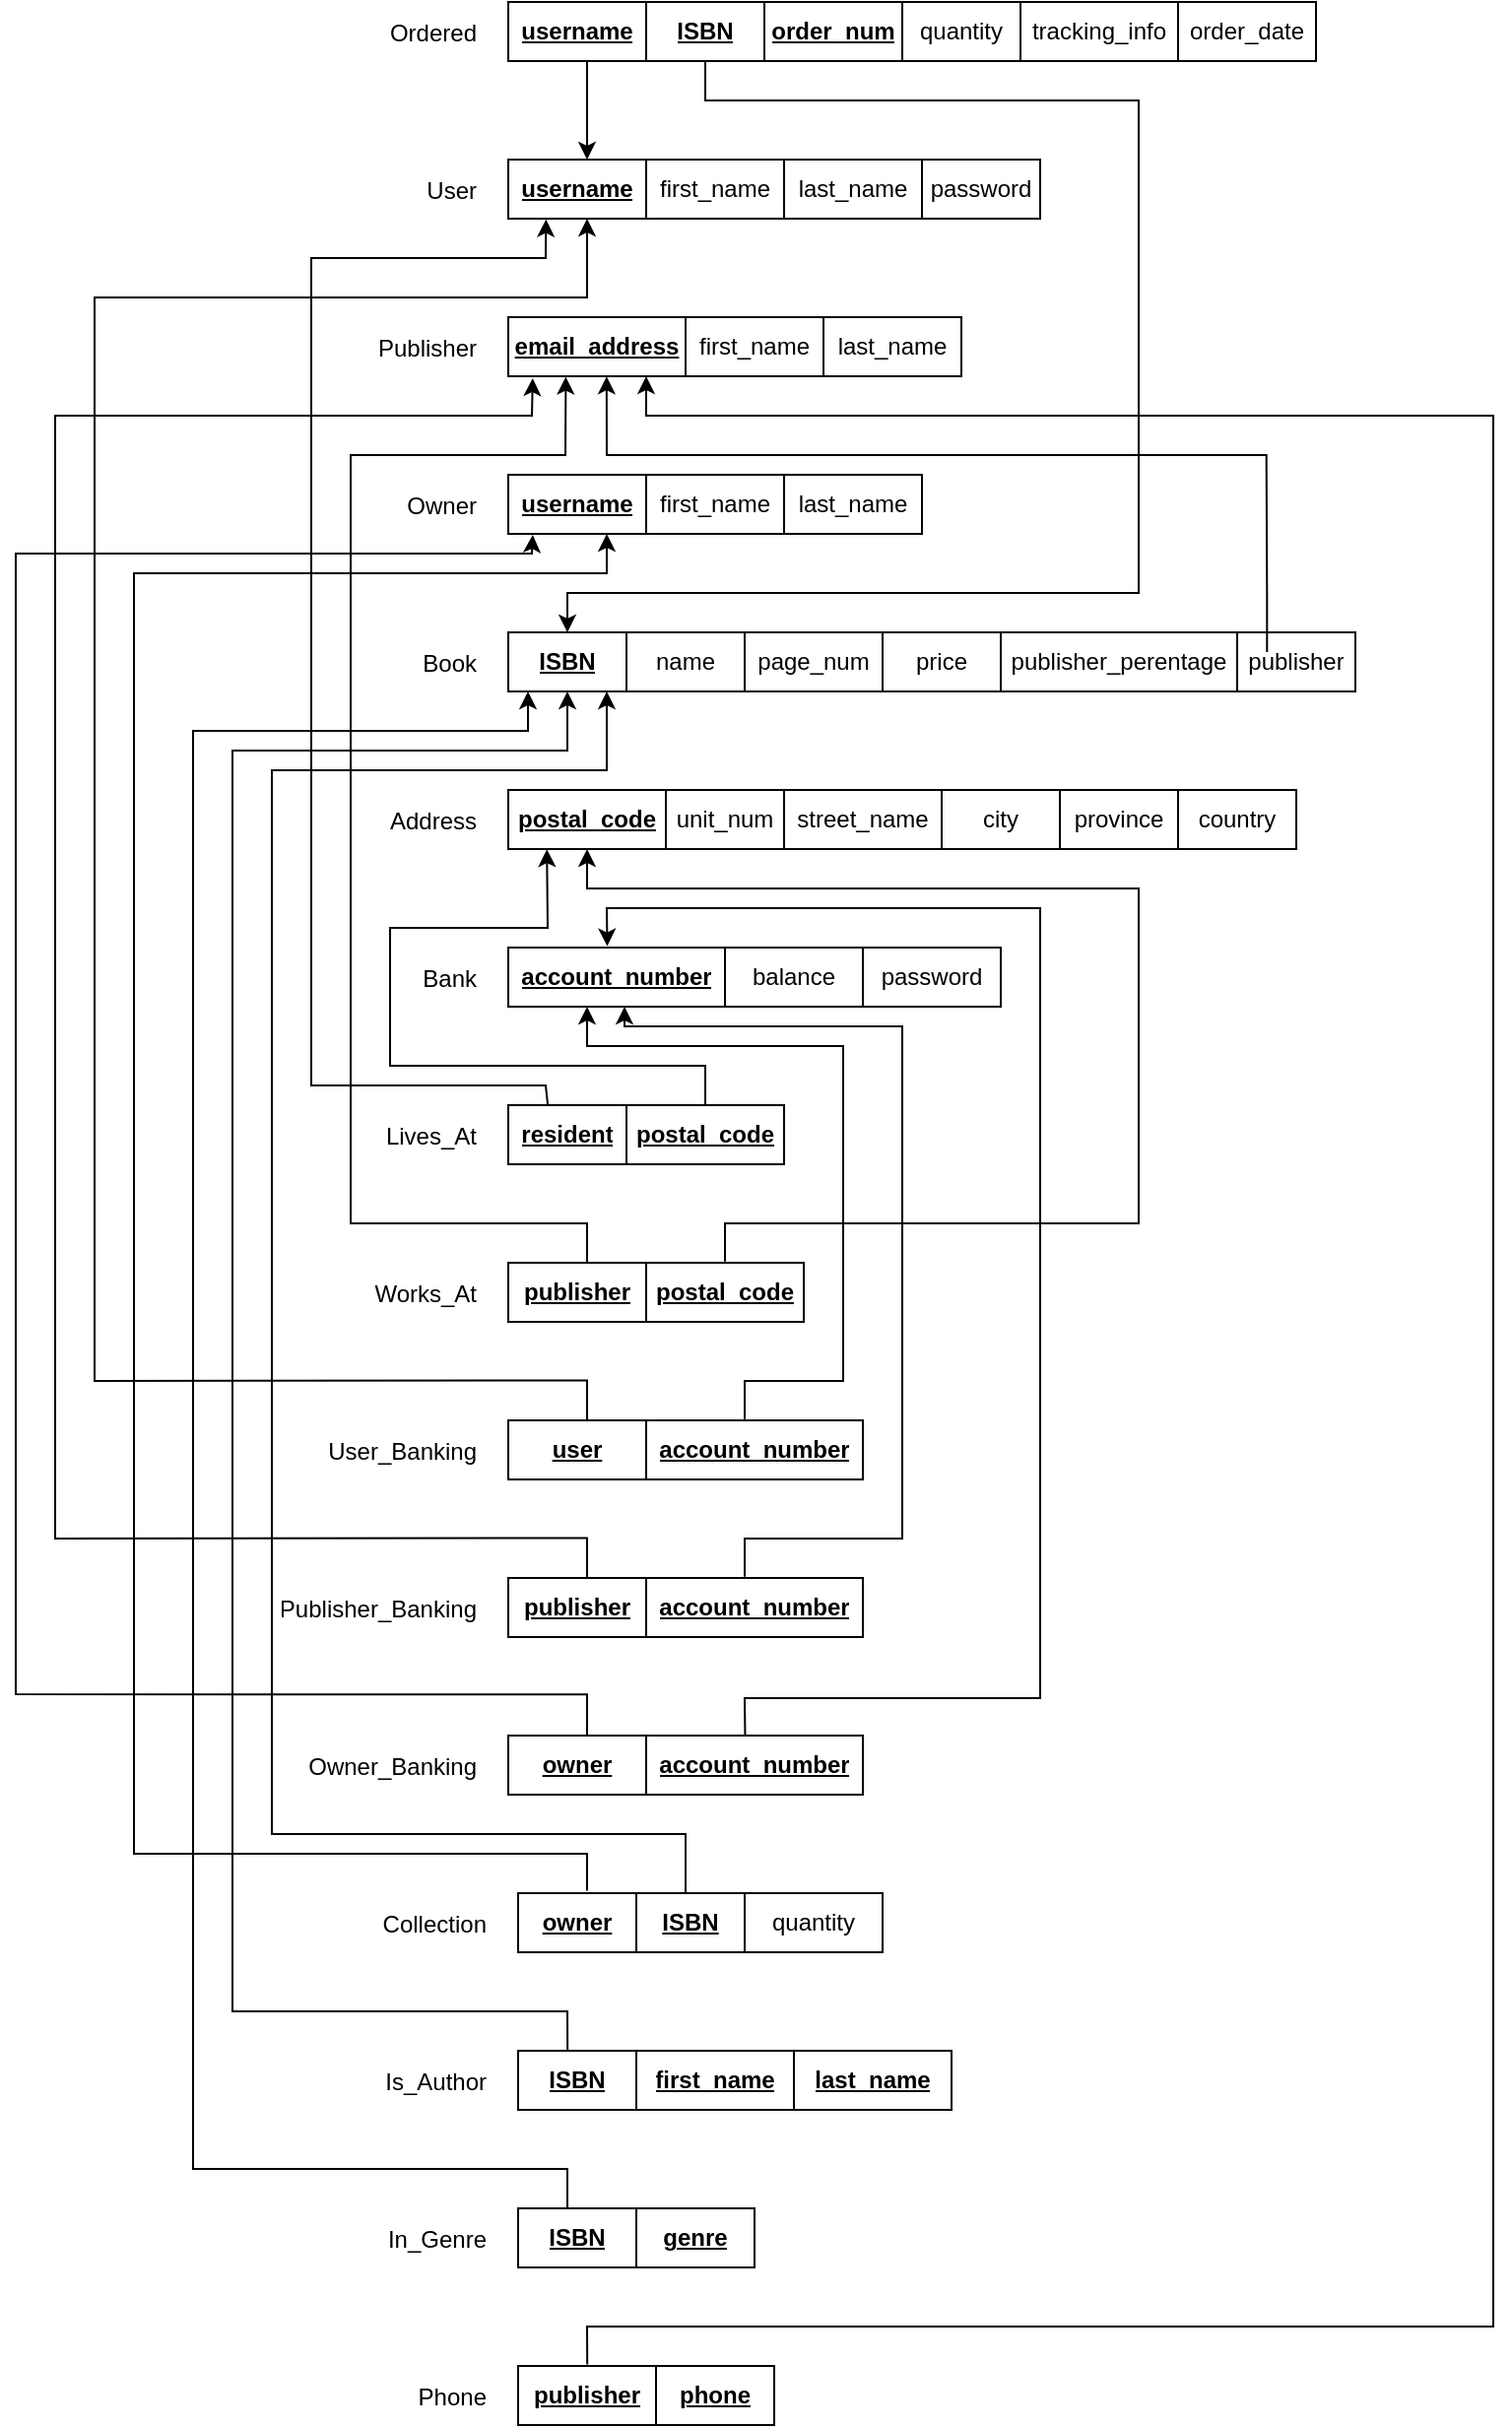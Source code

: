 <mxfile>
    <diagram id="jiKTqEj73TqJAjSK4cSG" name="Page-1">
        <mxGraphModel dx="2016" dy="899" grid="1" gridSize="10" guides="1" tooltips="1" connect="1" arrows="1" fold="1" page="1" pageScale="1" pageWidth="850" pageHeight="1100" math="0" shadow="0">
            <root>
                <mxCell id="0"/>
                <mxCell id="1" parent="0"/>
                <mxCell id="2" value="" style="shape=table;html=1;whiteSpace=wrap;startSize=0;container=1;collapsible=0;childLayout=tableLayout;" parent="1" vertex="1">
                    <mxGeometry x="200" y="130" width="270" height="30" as="geometry"/>
                </mxCell>
                <mxCell id="3" value="" style="shape=partialRectangle;html=1;whiteSpace=wrap;collapsible=0;dropTarget=0;pointerEvents=0;fillColor=none;top=0;left=0;bottom=0;right=0;points=[[0,0.5],[1,0.5]];portConstraint=eastwest;" parent="2" vertex="1">
                    <mxGeometry width="270" height="30" as="geometry"/>
                </mxCell>
                <mxCell id="4" value="&lt;b&gt;username&lt;/b&gt;" style="shape=partialRectangle;html=1;whiteSpace=wrap;connectable=0;fillColor=none;top=0;left=0;bottom=0;right=0;overflow=hidden;pointerEvents=1;fontStyle=4" parent="3" vertex="1">
                    <mxGeometry width="70" height="30" as="geometry">
                        <mxRectangle width="70" height="30" as="alternateBounds"/>
                    </mxGeometry>
                </mxCell>
                <mxCell id="19" value="first_name" style="shape=partialRectangle;html=1;whiteSpace=wrap;connectable=0;fillColor=none;top=0;left=0;bottom=0;right=0;overflow=hidden;pointerEvents=1;" parent="3" vertex="1">
                    <mxGeometry x="70" width="70" height="30" as="geometry">
                        <mxRectangle width="70" height="30" as="alternateBounds"/>
                    </mxGeometry>
                </mxCell>
                <mxCell id="5" value="last_name" style="shape=partialRectangle;html=1;whiteSpace=wrap;connectable=0;fillColor=none;top=0;left=0;bottom=0;right=0;overflow=hidden;pointerEvents=1;" parent="3" vertex="1">
                    <mxGeometry x="140" width="70" height="30" as="geometry">
                        <mxRectangle width="70" height="30" as="alternateBounds"/>
                    </mxGeometry>
                </mxCell>
                <mxCell id="6" value="password" style="shape=partialRectangle;html=1;whiteSpace=wrap;connectable=0;fillColor=none;top=0;left=0;bottom=0;right=0;overflow=hidden;pointerEvents=1;" parent="3" vertex="1">
                    <mxGeometry x="210" width="60" height="30" as="geometry">
                        <mxRectangle width="60" height="30" as="alternateBounds"/>
                    </mxGeometry>
                </mxCell>
                <mxCell id="25" value="User" style="text;strokeColor=none;fillColor=none;align=right;verticalAlign=middle;spacingLeft=4;spacingRight=4;overflow=hidden;points=[[0,0.5],[1,0.5]];portConstraint=eastwest;rotatable=0;" parent="1" vertex="1">
                    <mxGeometry x="110" y="130" width="80" height="30" as="geometry"/>
                </mxCell>
                <mxCell id="26" value="" style="shape=table;html=1;whiteSpace=wrap;startSize=0;container=1;collapsible=0;childLayout=tableLayout;" parent="1" vertex="1">
                    <mxGeometry x="200" y="210" width="230" height="30" as="geometry"/>
                </mxCell>
                <mxCell id="27" value="" style="shape=partialRectangle;html=1;whiteSpace=wrap;collapsible=0;dropTarget=0;pointerEvents=0;fillColor=none;top=0;left=0;bottom=0;right=0;points=[[0,0.5],[1,0.5]];portConstraint=eastwest;" parent="26" vertex="1">
                    <mxGeometry width="230" height="30" as="geometry"/>
                </mxCell>
                <mxCell id="28" value="&lt;b&gt;email_address&lt;/b&gt;" style="shape=partialRectangle;html=1;whiteSpace=wrap;connectable=0;fillColor=none;top=0;left=0;bottom=0;right=0;overflow=hidden;pointerEvents=1;fontStyle=4" parent="27" vertex="1">
                    <mxGeometry width="90" height="30" as="geometry">
                        <mxRectangle width="90" height="30" as="alternateBounds"/>
                    </mxGeometry>
                </mxCell>
                <mxCell id="29" value="first_name" style="shape=partialRectangle;html=1;whiteSpace=wrap;connectable=0;fillColor=none;top=0;left=0;bottom=0;right=0;overflow=hidden;pointerEvents=1;" parent="27" vertex="1">
                    <mxGeometry x="90" width="70" height="30" as="geometry">
                        <mxRectangle width="70" height="30" as="alternateBounds"/>
                    </mxGeometry>
                </mxCell>
                <mxCell id="30" value="last_name" style="shape=partialRectangle;html=1;whiteSpace=wrap;connectable=0;fillColor=none;top=0;left=0;bottom=0;right=0;overflow=hidden;pointerEvents=1;" parent="27" vertex="1">
                    <mxGeometry x="160" width="70" height="30" as="geometry">
                        <mxRectangle width="70" height="30" as="alternateBounds"/>
                    </mxGeometry>
                </mxCell>
                <mxCell id="32" value="Publisher" style="text;strokeColor=none;fillColor=none;align=right;verticalAlign=middle;spacingLeft=4;spacingRight=4;overflow=hidden;points=[[0,0.5],[1,0.5]];portConstraint=eastwest;rotatable=0;" parent="1" vertex="1">
                    <mxGeometry x="110" y="210" width="80" height="30" as="geometry"/>
                </mxCell>
                <mxCell id="33" value="" style="shape=table;html=1;whiteSpace=wrap;startSize=0;container=1;collapsible=0;childLayout=tableLayout;" parent="1" vertex="1">
                    <mxGeometry x="200" y="290" width="210" height="30" as="geometry"/>
                </mxCell>
                <mxCell id="34" value="" style="shape=partialRectangle;html=1;whiteSpace=wrap;collapsible=0;dropTarget=0;pointerEvents=0;fillColor=none;top=0;left=0;bottom=0;right=0;points=[[0,0.5],[1,0.5]];portConstraint=eastwest;" parent="33" vertex="1">
                    <mxGeometry width="210" height="30" as="geometry"/>
                </mxCell>
                <mxCell id="35" value="&lt;b&gt;username&lt;/b&gt;" style="shape=partialRectangle;html=1;whiteSpace=wrap;connectable=0;fillColor=none;top=0;left=0;bottom=0;right=0;overflow=hidden;pointerEvents=1;fontStyle=4" parent="34" vertex="1">
                    <mxGeometry width="70" height="30" as="geometry">
                        <mxRectangle width="70" height="30" as="alternateBounds"/>
                    </mxGeometry>
                </mxCell>
                <mxCell id="36" value="first_name" style="shape=partialRectangle;html=1;whiteSpace=wrap;connectable=0;fillColor=none;top=0;left=0;bottom=0;right=0;overflow=hidden;pointerEvents=1;" parent="34" vertex="1">
                    <mxGeometry x="70" width="70" height="30" as="geometry">
                        <mxRectangle width="70" height="30" as="alternateBounds"/>
                    </mxGeometry>
                </mxCell>
                <mxCell id="37" value="last_name" style="shape=partialRectangle;html=1;whiteSpace=wrap;connectable=0;fillColor=none;top=0;left=0;bottom=0;right=0;overflow=hidden;pointerEvents=1;" parent="34" vertex="1">
                    <mxGeometry x="140" width="70" height="30" as="geometry">
                        <mxRectangle width="70" height="30" as="alternateBounds"/>
                    </mxGeometry>
                </mxCell>
                <mxCell id="38" value="Owner" style="text;strokeColor=none;fillColor=none;align=right;verticalAlign=middle;spacingLeft=4;spacingRight=4;overflow=hidden;points=[[0,0.5],[1,0.5]];portConstraint=eastwest;rotatable=0;" parent="1" vertex="1">
                    <mxGeometry x="110" y="290" width="80" height="30" as="geometry"/>
                </mxCell>
                <mxCell id="39" value="" style="shape=table;html=1;whiteSpace=wrap;startSize=0;container=1;collapsible=0;childLayout=tableLayout;" parent="1" vertex="1">
                    <mxGeometry x="200" y="370" width="430" height="30" as="geometry"/>
                </mxCell>
                <mxCell id="40" value="" style="shape=partialRectangle;html=1;whiteSpace=wrap;collapsible=0;dropTarget=0;pointerEvents=0;fillColor=none;top=0;left=0;bottom=0;right=0;points=[[0,0.5],[1,0.5]];portConstraint=eastwest;" parent="39" vertex="1">
                    <mxGeometry width="430" height="30" as="geometry"/>
                </mxCell>
                <mxCell id="41" value="&lt;b&gt;ISBN&lt;/b&gt;" style="shape=partialRectangle;html=1;whiteSpace=wrap;connectable=0;fillColor=none;top=0;left=0;bottom=0;right=0;overflow=hidden;pointerEvents=1;fontStyle=4" parent="40" vertex="1">
                    <mxGeometry width="60" height="30" as="geometry">
                        <mxRectangle width="60" height="30" as="alternateBounds"/>
                    </mxGeometry>
                </mxCell>
                <mxCell id="42" value="name" style="shape=partialRectangle;html=1;whiteSpace=wrap;connectable=0;fillColor=none;top=0;left=0;bottom=0;right=0;overflow=hidden;pointerEvents=1;" parent="40" vertex="1">
                    <mxGeometry x="60" width="60" height="30" as="geometry">
                        <mxRectangle width="60" height="30" as="alternateBounds"/>
                    </mxGeometry>
                </mxCell>
                <mxCell id="43" value="page_num" style="shape=partialRectangle;html=1;whiteSpace=wrap;connectable=0;fillColor=none;top=0;left=0;bottom=0;right=0;overflow=hidden;pointerEvents=1;" parent="40" vertex="1">
                    <mxGeometry x="120" width="70" height="30" as="geometry">
                        <mxRectangle width="70" height="30" as="alternateBounds"/>
                    </mxGeometry>
                </mxCell>
                <mxCell id="44" value="price" style="shape=partialRectangle;html=1;whiteSpace=wrap;connectable=0;fillColor=none;top=0;left=0;bottom=0;right=0;overflow=hidden;pointerEvents=1;" parent="40" vertex="1">
                    <mxGeometry x="190" width="60" height="30" as="geometry">
                        <mxRectangle width="60" height="30" as="alternateBounds"/>
                    </mxGeometry>
                </mxCell>
                <mxCell id="46" value="publisher_perentage" style="shape=partialRectangle;html=1;whiteSpace=wrap;connectable=0;fillColor=none;top=0;left=0;bottom=0;right=0;overflow=hidden;pointerEvents=1;" parent="40" vertex="1">
                    <mxGeometry x="250" width="120" height="30" as="geometry">
                        <mxRectangle width="120" height="30" as="alternateBounds"/>
                    </mxGeometry>
                </mxCell>
                <mxCell id="71" value="publisher" style="shape=partialRectangle;html=1;whiteSpace=wrap;connectable=0;fillColor=none;top=0;left=0;bottom=0;right=0;overflow=hidden;pointerEvents=1;" parent="40" vertex="1">
                    <mxGeometry x="370" width="60" height="30" as="geometry">
                        <mxRectangle width="60" height="30" as="alternateBounds"/>
                    </mxGeometry>
                </mxCell>
                <mxCell id="45" value="Book" style="text;strokeColor=none;fillColor=none;align=right;verticalAlign=middle;spacingLeft=4;spacingRight=4;overflow=hidden;points=[[0,0.5],[1,0.5]];portConstraint=eastwest;rotatable=0;" parent="1" vertex="1">
                    <mxGeometry x="110" y="370" width="80" height="30" as="geometry"/>
                </mxCell>
                <mxCell id="47" value="" style="shape=table;html=1;whiteSpace=wrap;startSize=0;container=1;collapsible=0;childLayout=tableLayout;" parent="1" vertex="1">
                    <mxGeometry x="200" y="450" width="400" height="30" as="geometry"/>
                </mxCell>
                <mxCell id="48" value="" style="shape=partialRectangle;html=1;whiteSpace=wrap;collapsible=0;dropTarget=0;pointerEvents=0;fillColor=none;top=0;left=0;bottom=0;right=0;points=[[0,0.5],[1,0.5]];portConstraint=eastwest;" parent="47" vertex="1">
                    <mxGeometry width="400" height="30" as="geometry"/>
                </mxCell>
                <mxCell id="49" value="&lt;b&gt;postal_code&lt;/b&gt;" style="shape=partialRectangle;html=1;whiteSpace=wrap;connectable=0;fillColor=none;top=0;left=0;bottom=0;right=0;overflow=hidden;pointerEvents=1;fontStyle=4" parent="48" vertex="1">
                    <mxGeometry width="80" height="30" as="geometry">
                        <mxRectangle width="80" height="30" as="alternateBounds"/>
                    </mxGeometry>
                </mxCell>
                <mxCell id="50" value="unit_num" style="shape=partialRectangle;html=1;whiteSpace=wrap;connectable=0;fillColor=none;top=0;left=0;bottom=0;right=0;overflow=hidden;pointerEvents=1;" parent="48" vertex="1">
                    <mxGeometry x="80" width="60" height="30" as="geometry">
                        <mxRectangle width="60" height="30" as="alternateBounds"/>
                    </mxGeometry>
                </mxCell>
                <mxCell id="51" value="street_name" style="shape=partialRectangle;html=1;whiteSpace=wrap;connectable=0;fillColor=none;top=0;left=0;bottom=0;right=0;overflow=hidden;pointerEvents=1;" parent="48" vertex="1">
                    <mxGeometry x="140" width="80" height="30" as="geometry">
                        <mxRectangle width="80" height="30" as="alternateBounds"/>
                    </mxGeometry>
                </mxCell>
                <mxCell id="52" value="city" style="shape=partialRectangle;html=1;whiteSpace=wrap;connectable=0;fillColor=none;top=0;left=0;bottom=0;right=0;overflow=hidden;pointerEvents=1;" parent="48" vertex="1">
                    <mxGeometry x="220" width="60" height="30" as="geometry">
                        <mxRectangle width="60" height="30" as="alternateBounds"/>
                    </mxGeometry>
                </mxCell>
                <mxCell id="53" value="province" style="shape=partialRectangle;html=1;whiteSpace=wrap;connectable=0;fillColor=none;top=0;left=0;bottom=0;right=0;overflow=hidden;pointerEvents=1;" parent="48" vertex="1">
                    <mxGeometry x="280" width="60" height="30" as="geometry">
                        <mxRectangle width="60" height="30" as="alternateBounds"/>
                    </mxGeometry>
                </mxCell>
                <mxCell id="55" value="country" style="shape=partialRectangle;html=1;whiteSpace=wrap;connectable=0;fillColor=none;top=0;left=0;bottom=0;right=0;overflow=hidden;pointerEvents=1;" parent="48" vertex="1">
                    <mxGeometry x="340" width="60" height="30" as="geometry">
                        <mxRectangle width="60" height="30" as="alternateBounds"/>
                    </mxGeometry>
                </mxCell>
                <mxCell id="54" value="Address" style="text;strokeColor=none;fillColor=none;align=right;verticalAlign=middle;spacingLeft=4;spacingRight=4;overflow=hidden;points=[[0,0.5],[1,0.5]];portConstraint=eastwest;rotatable=0;" parent="1" vertex="1">
                    <mxGeometry x="110" y="450" width="80" height="30" as="geometry"/>
                </mxCell>
                <mxCell id="61" value="" style="shape=table;html=1;whiteSpace=wrap;startSize=0;container=1;collapsible=0;childLayout=tableLayout;" parent="1" vertex="1">
                    <mxGeometry x="200" y="530" width="250" height="30" as="geometry"/>
                </mxCell>
                <mxCell id="62" value="" style="shape=partialRectangle;html=1;whiteSpace=wrap;collapsible=0;dropTarget=0;pointerEvents=0;fillColor=none;top=0;left=0;bottom=0;right=0;points=[[0,0.5],[1,0.5]];portConstraint=eastwest;" parent="61" vertex="1">
                    <mxGeometry width="250" height="30" as="geometry"/>
                </mxCell>
                <mxCell id="63" value="&lt;b&gt;account_number&lt;/b&gt;" style="shape=partialRectangle;html=1;whiteSpace=wrap;connectable=0;fillColor=none;top=0;left=0;bottom=0;right=0;overflow=hidden;pointerEvents=1;fontStyle=4" parent="62" vertex="1">
                    <mxGeometry width="110" height="30" as="geometry">
                        <mxRectangle width="110" height="30" as="alternateBounds"/>
                    </mxGeometry>
                </mxCell>
                <mxCell id="64" value="balance" style="shape=partialRectangle;html=1;whiteSpace=wrap;connectable=0;fillColor=none;top=0;left=0;bottom=0;right=0;overflow=hidden;pointerEvents=1;" parent="62" vertex="1">
                    <mxGeometry x="110" width="70" height="30" as="geometry">
                        <mxRectangle width="70" height="30" as="alternateBounds"/>
                    </mxGeometry>
                </mxCell>
                <mxCell id="65" value="password" style="shape=partialRectangle;html=1;whiteSpace=wrap;connectable=0;fillColor=none;top=0;left=0;bottom=0;right=0;overflow=hidden;pointerEvents=1;" parent="62" vertex="1">
                    <mxGeometry x="180" width="70" height="30" as="geometry">
                        <mxRectangle width="70" height="30" as="alternateBounds"/>
                    </mxGeometry>
                </mxCell>
                <mxCell id="66" value="Bank" style="text;strokeColor=none;fillColor=none;align=right;verticalAlign=middle;spacingLeft=4;spacingRight=4;overflow=hidden;points=[[0,0.5],[1,0.5]];portConstraint=eastwest;rotatable=0;" parent="1" vertex="1">
                    <mxGeometry x="110" y="530" width="80" height="30" as="geometry"/>
                </mxCell>
                <mxCell id="72" value="" style="endArrow=classic;html=1;rounded=0;entryX=0.217;entryY=1.004;entryDx=0;entryDy=0;entryPerimeter=0;" parent="1" target="27" edge="1">
                    <mxGeometry width="50" height="50" relative="1" as="geometry">
                        <mxPoint x="585.15" y="380" as="sourcePoint"/>
                        <mxPoint x="215" y="250" as="targetPoint"/>
                        <Array as="points">
                            <mxPoint x="585.15" y="350"/>
                            <mxPoint x="584.84" y="280"/>
                            <mxPoint x="250" y="280"/>
                        </Array>
                    </mxGeometry>
                </mxCell>
                <mxCell id="73" value="" style="shape=table;html=1;whiteSpace=wrap;startSize=0;container=1;collapsible=0;childLayout=tableLayout;" parent="1" vertex="1">
                    <mxGeometry x="200" y="610" width="140" height="30" as="geometry"/>
                </mxCell>
                <mxCell id="74" value="" style="shape=partialRectangle;html=1;whiteSpace=wrap;collapsible=0;dropTarget=0;pointerEvents=0;fillColor=none;top=0;left=0;bottom=0;right=0;points=[[0,0.5],[1,0.5]];portConstraint=eastwest;" parent="73" vertex="1">
                    <mxGeometry width="140" height="30" as="geometry"/>
                </mxCell>
                <mxCell id="75" value="&lt;b&gt;resident&lt;/b&gt;" style="shape=partialRectangle;html=1;whiteSpace=wrap;connectable=0;fillColor=none;top=0;left=0;bottom=0;right=0;overflow=hidden;pointerEvents=1;fontStyle=4" parent="74" vertex="1">
                    <mxGeometry width="60" height="30" as="geometry">
                        <mxRectangle width="60" height="30" as="alternateBounds"/>
                    </mxGeometry>
                </mxCell>
                <mxCell id="76" value="&lt;u&gt;&lt;b&gt;postal_code&lt;/b&gt;&lt;/u&gt;" style="shape=partialRectangle;html=1;whiteSpace=wrap;connectable=0;fillColor=none;top=0;left=0;bottom=0;right=0;overflow=hidden;pointerEvents=1;" parent="74" vertex="1">
                    <mxGeometry x="60" width="80" height="30" as="geometry">
                        <mxRectangle width="80" height="30" as="alternateBounds"/>
                    </mxGeometry>
                </mxCell>
                <mxCell id="78" value="Lives_At" style="text;strokeColor=none;fillColor=none;align=right;verticalAlign=middle;spacingLeft=4;spacingRight=4;overflow=hidden;points=[[0,0.5],[1,0.5]];portConstraint=eastwest;rotatable=0;" parent="1" vertex="1">
                    <mxGeometry x="110" y="610" width="80" height="30" as="geometry"/>
                </mxCell>
                <mxCell id="80" value="" style="endArrow=classic;html=1;rounded=0;entryX=0.071;entryY=1.011;entryDx=0;entryDy=0;entryPerimeter=0;" parent="1" target="3" edge="1">
                    <mxGeometry width="50" height="50" relative="1" as="geometry">
                        <mxPoint x="220" y="609.49" as="sourcePoint"/>
                        <mxPoint x="220" y="240" as="targetPoint"/>
                        <Array as="points">
                            <mxPoint x="219" y="600"/>
                            <mxPoint x="100" y="600"/>
                            <mxPoint x="100" y="180"/>
                            <mxPoint x="219" y="180"/>
                        </Array>
                    </mxGeometry>
                </mxCell>
                <mxCell id="81" value="" style="endArrow=classic;html=1;rounded=0;entryX=0.049;entryY=1.004;entryDx=0;entryDy=0;entryPerimeter=0;" parent="1" target="48" edge="1">
                    <mxGeometry width="50" height="50" relative="1" as="geometry">
                        <mxPoint x="300" y="609.49" as="sourcePoint"/>
                        <mxPoint x="250" y="480" as="targetPoint"/>
                        <Array as="points">
                            <mxPoint x="300" y="590"/>
                            <mxPoint x="140" y="590"/>
                            <mxPoint x="140" y="520"/>
                            <mxPoint x="220" y="520"/>
                        </Array>
                    </mxGeometry>
                </mxCell>
                <mxCell id="82" value="" style="shape=table;html=1;whiteSpace=wrap;startSize=0;container=1;collapsible=0;childLayout=tableLayout;" parent="1" vertex="1">
                    <mxGeometry x="205" y="1010" width="185" height="30" as="geometry"/>
                </mxCell>
                <mxCell id="83" value="" style="shape=partialRectangle;html=1;whiteSpace=wrap;collapsible=0;dropTarget=0;pointerEvents=0;fillColor=none;top=0;left=0;bottom=0;right=0;points=[[0,0.5],[1,0.5]];portConstraint=eastwest;" parent="82" vertex="1">
                    <mxGeometry width="185" height="30" as="geometry"/>
                </mxCell>
                <mxCell id="84" value="&lt;b&gt;owner&lt;/b&gt;" style="shape=partialRectangle;html=1;whiteSpace=wrap;connectable=0;fillColor=none;top=0;left=0;bottom=0;right=0;overflow=hidden;pointerEvents=1;fontStyle=4" parent="83" vertex="1">
                    <mxGeometry width="60" height="30" as="geometry">
                        <mxRectangle width="60" height="30" as="alternateBounds"/>
                    </mxGeometry>
                </mxCell>
                <mxCell id="85" value="&lt;b&gt;&lt;u&gt;ISBN&lt;/u&gt;&lt;/b&gt;" style="shape=partialRectangle;html=1;whiteSpace=wrap;connectable=0;fillColor=none;top=0;left=0;bottom=0;right=0;overflow=hidden;pointerEvents=1;" parent="83" vertex="1">
                    <mxGeometry x="60" width="55" height="30" as="geometry">
                        <mxRectangle width="55" height="30" as="alternateBounds"/>
                    </mxGeometry>
                </mxCell>
                <mxCell id="86" value="quantity" style="shape=partialRectangle;html=1;whiteSpace=wrap;connectable=0;fillColor=none;top=0;left=0;bottom=0;right=0;overflow=hidden;pointerEvents=1;" parent="83" vertex="1">
                    <mxGeometry x="115" width="70" height="30" as="geometry">
                        <mxRectangle width="70" height="30" as="alternateBounds"/>
                    </mxGeometry>
                </mxCell>
                <mxCell id="88" value="Collection" style="text;strokeColor=none;fillColor=none;align=right;verticalAlign=middle;spacingLeft=4;spacingRight=4;overflow=hidden;points=[[0,0.5],[1,0.5]];portConstraint=eastwest;rotatable=0;" parent="1" vertex="1">
                    <mxGeometry x="115" y="1010" width="80" height="30" as="geometry"/>
                </mxCell>
                <mxCell id="90" value="" style="endArrow=classic;html=1;rounded=0;exitX=0.189;exitY=-0.042;exitDx=0;exitDy=0;exitPerimeter=0;" parent="1" edge="1" source="83">
                    <mxGeometry width="50" height="50" relative="1" as="geometry">
                        <mxPoint x="240.0" y="689.16" as="sourcePoint"/>
                        <mxPoint x="250" y="320" as="targetPoint"/>
                        <Array as="points">
                            <mxPoint x="240" y="990"/>
                            <mxPoint x="10" y="990"/>
                            <mxPoint x="10" y="340"/>
                            <mxPoint x="250" y="340"/>
                        </Array>
                    </mxGeometry>
                </mxCell>
                <mxCell id="91" value="" style="endArrow=classic;html=1;rounded=0;" parent="1" edge="1">
                    <mxGeometry width="50" height="50" relative="1" as="geometry">
                        <mxPoint x="290" y="1010" as="sourcePoint"/>
                        <mxPoint x="250" y="400" as="targetPoint"/>
                        <Array as="points">
                            <mxPoint x="290" y="980"/>
                            <mxPoint x="80" y="980"/>
                            <mxPoint x="80" y="440"/>
                            <mxPoint x="250" y="440"/>
                        </Array>
                    </mxGeometry>
                </mxCell>
                <mxCell id="92" value="" style="shape=table;html=1;whiteSpace=wrap;startSize=0;container=1;collapsible=0;childLayout=tableLayout;" parent="1" vertex="1">
                    <mxGeometry x="200" y="50" width="410" height="30" as="geometry"/>
                </mxCell>
                <mxCell id="93" value="" style="shape=partialRectangle;html=1;whiteSpace=wrap;collapsible=0;dropTarget=0;pointerEvents=0;fillColor=none;top=0;left=0;bottom=0;right=0;points=[[0,0.5],[1,0.5]];portConstraint=eastwest;" parent="92" vertex="1">
                    <mxGeometry width="410" height="30" as="geometry"/>
                </mxCell>
                <mxCell id="94" value="&lt;b&gt;username&lt;/b&gt;" style="shape=partialRectangle;html=1;whiteSpace=wrap;connectable=0;fillColor=none;top=0;left=0;bottom=0;right=0;overflow=hidden;pointerEvents=1;fontStyle=4" parent="93" vertex="1">
                    <mxGeometry width="70" height="30" as="geometry">
                        <mxRectangle width="70" height="30" as="alternateBounds"/>
                    </mxGeometry>
                </mxCell>
                <mxCell id="95" value="&lt;u&gt;&lt;b&gt;ISBN&lt;/b&gt;&lt;/u&gt;" style="shape=partialRectangle;html=1;whiteSpace=wrap;connectable=0;fillColor=none;top=0;left=0;bottom=0;right=0;overflow=hidden;pointerEvents=1;" parent="93" vertex="1">
                    <mxGeometry x="70" width="60" height="30" as="geometry">
                        <mxRectangle width="60" height="30" as="alternateBounds"/>
                    </mxGeometry>
                </mxCell>
                <mxCell id="96" value="&lt;u&gt;&lt;b&gt;order_num&lt;/b&gt;&lt;/u&gt;" style="shape=partialRectangle;html=1;whiteSpace=wrap;connectable=0;fillColor=none;top=0;left=0;bottom=0;right=0;overflow=hidden;pointerEvents=1;" parent="93" vertex="1">
                    <mxGeometry x="130" width="70" height="30" as="geometry">
                        <mxRectangle width="70" height="30" as="alternateBounds"/>
                    </mxGeometry>
                </mxCell>
                <mxCell id="97" value="quantity" style="shape=partialRectangle;html=1;whiteSpace=wrap;connectable=0;fillColor=none;top=0;left=0;bottom=0;right=0;overflow=hidden;pointerEvents=1;" parent="93" vertex="1">
                    <mxGeometry x="200" width="60" height="30" as="geometry">
                        <mxRectangle width="60" height="30" as="alternateBounds"/>
                    </mxGeometry>
                </mxCell>
                <mxCell id="98" value="tracking_info" style="shape=partialRectangle;html=1;whiteSpace=wrap;connectable=0;fillColor=none;top=0;left=0;bottom=0;right=0;overflow=hidden;pointerEvents=1;" parent="93" vertex="1">
                    <mxGeometry x="260" width="80" height="30" as="geometry">
                        <mxRectangle width="80" height="30" as="alternateBounds"/>
                    </mxGeometry>
                </mxCell>
                <mxCell id="99" value="order_date" style="shape=partialRectangle;html=1;whiteSpace=wrap;connectable=0;fillColor=none;top=0;left=0;bottom=0;right=0;overflow=hidden;pointerEvents=1;" parent="93" vertex="1">
                    <mxGeometry x="340" width="70" height="30" as="geometry">
                        <mxRectangle width="70" height="30" as="alternateBounds"/>
                    </mxGeometry>
                </mxCell>
                <mxCell id="100" value="Ordered" style="text;strokeColor=none;fillColor=none;align=right;verticalAlign=middle;spacingLeft=4;spacingRight=4;overflow=hidden;points=[[0,0.5],[1,0.5]];portConstraint=eastwest;rotatable=0;" parent="1" vertex="1">
                    <mxGeometry x="110" y="50" width="80" height="30" as="geometry"/>
                </mxCell>
                <mxCell id="101" value="" style="endArrow=classic;html=1;rounded=0;" parent="1" edge="1">
                    <mxGeometry width="50" height="50" relative="1" as="geometry">
                        <mxPoint x="240" y="80" as="sourcePoint"/>
                        <mxPoint x="240" y="130" as="targetPoint"/>
                    </mxGeometry>
                </mxCell>
                <mxCell id="103" value="" style="endArrow=none;html=1;rounded=0;startArrow=classic;startFill=1;endFill=0;" parent="1" edge="1">
                    <mxGeometry width="50" height="50" relative="1" as="geometry">
                        <mxPoint x="230" y="370" as="sourcePoint"/>
                        <mxPoint x="300" y="80" as="targetPoint"/>
                        <Array as="points">
                            <mxPoint x="230" y="350"/>
                            <mxPoint x="520" y="350"/>
                            <mxPoint x="520" y="100"/>
                            <mxPoint x="300" y="100"/>
                            <mxPoint x="300" y="80"/>
                        </Array>
                    </mxGeometry>
                </mxCell>
                <mxCell id="104" value="" style="shape=table;html=1;whiteSpace=wrap;startSize=0;container=1;collapsible=0;childLayout=tableLayout;" parent="1" vertex="1">
                    <mxGeometry x="205" y="1090" width="220" height="30" as="geometry"/>
                </mxCell>
                <mxCell id="105" value="" style="shape=partialRectangle;html=1;whiteSpace=wrap;collapsible=0;dropTarget=0;pointerEvents=0;fillColor=none;top=0;left=0;bottom=0;right=0;points=[[0,0.5],[1,0.5]];portConstraint=eastwest;" parent="104" vertex="1">
                    <mxGeometry width="220" height="30" as="geometry"/>
                </mxCell>
                <mxCell id="106" value="&lt;b&gt;ISBN&lt;/b&gt;" style="shape=partialRectangle;html=1;whiteSpace=wrap;connectable=0;fillColor=none;top=0;left=0;bottom=0;right=0;overflow=hidden;pointerEvents=1;fontStyle=4" parent="105" vertex="1">
                    <mxGeometry width="60" height="30" as="geometry">
                        <mxRectangle width="60" height="30" as="alternateBounds"/>
                    </mxGeometry>
                </mxCell>
                <mxCell id="107" value="&lt;u&gt;&lt;b&gt;first_name&lt;/b&gt;&lt;/u&gt;" style="shape=partialRectangle;html=1;whiteSpace=wrap;connectable=0;fillColor=none;top=0;left=0;bottom=0;right=0;overflow=hidden;pointerEvents=1;" parent="105" vertex="1">
                    <mxGeometry x="60" width="80" height="30" as="geometry">
                        <mxRectangle width="80" height="30" as="alternateBounds"/>
                    </mxGeometry>
                </mxCell>
                <mxCell id="109" value="&lt;b&gt;&lt;u&gt;last_name&lt;/u&gt;&lt;/b&gt;" style="shape=partialRectangle;html=1;whiteSpace=wrap;connectable=0;fillColor=none;top=0;left=0;bottom=0;right=0;overflow=hidden;pointerEvents=1;" parent="105" vertex="1">
                    <mxGeometry x="140" width="80" height="30" as="geometry">
                        <mxRectangle width="80" height="30" as="alternateBounds"/>
                    </mxGeometry>
                </mxCell>
                <mxCell id="108" value="Is_Author" style="text;strokeColor=none;fillColor=none;align=right;verticalAlign=middle;spacingLeft=4;spacingRight=4;overflow=hidden;points=[[0,0.5],[1,0.5]];portConstraint=eastwest;rotatable=0;" parent="1" vertex="1">
                    <mxGeometry x="115" y="1090" width="80" height="30" as="geometry"/>
                </mxCell>
                <mxCell id="115" value="" style="shape=table;html=1;whiteSpace=wrap;startSize=0;container=1;collapsible=0;childLayout=tableLayout;" parent="1" vertex="1">
                    <mxGeometry x="205" y="1170" width="120" height="30" as="geometry"/>
                </mxCell>
                <mxCell id="116" value="" style="shape=partialRectangle;html=1;whiteSpace=wrap;collapsible=0;dropTarget=0;pointerEvents=0;fillColor=none;top=0;left=0;bottom=0;right=0;points=[[0,0.5],[1,0.5]];portConstraint=eastwest;" parent="115" vertex="1">
                    <mxGeometry width="120" height="30" as="geometry"/>
                </mxCell>
                <mxCell id="117" value="&lt;b&gt;ISBN&lt;/b&gt;" style="shape=partialRectangle;html=1;whiteSpace=wrap;connectable=0;fillColor=none;top=0;left=0;bottom=0;right=0;overflow=hidden;pointerEvents=1;fontStyle=4" parent="116" vertex="1">
                    <mxGeometry width="60" height="30" as="geometry">
                        <mxRectangle width="60" height="30" as="alternateBounds"/>
                    </mxGeometry>
                </mxCell>
                <mxCell id="118" value="&lt;u&gt;&lt;b&gt;genre&lt;/b&gt;&lt;/u&gt;" style="shape=partialRectangle;html=1;whiteSpace=wrap;connectable=0;fillColor=none;top=0;left=0;bottom=0;right=0;overflow=hidden;pointerEvents=1;" parent="116" vertex="1">
                    <mxGeometry x="60" width="60" height="30" as="geometry">
                        <mxRectangle width="60" height="30" as="alternateBounds"/>
                    </mxGeometry>
                </mxCell>
                <mxCell id="120" value="In_Genre" style="text;strokeColor=none;fillColor=none;align=right;verticalAlign=middle;spacingLeft=4;spacingRight=4;overflow=hidden;points=[[0,0.5],[1,0.5]];portConstraint=eastwest;rotatable=0;" parent="1" vertex="1">
                    <mxGeometry x="115" y="1170" width="80" height="30" as="geometry"/>
                </mxCell>
                <mxCell id="121" value="" style="endArrow=classic;html=1;rounded=0;exitX=0.114;exitY=0.014;exitDx=0;exitDy=0;exitPerimeter=0;" parent="1" edge="1" source="105">
                    <mxGeometry width="50" height="50" relative="1" as="geometry">
                        <mxPoint x="230" y="770.0" as="sourcePoint"/>
                        <mxPoint x="230" y="400" as="targetPoint"/>
                        <Array as="points">
                            <mxPoint x="230" y="1070"/>
                            <mxPoint x="60" y="1070"/>
                            <mxPoint x="60" y="430"/>
                            <mxPoint x="230" y="430"/>
                        </Array>
                    </mxGeometry>
                </mxCell>
                <mxCell id="122" value="" style="endArrow=classic;html=1;rounded=0;" parent="1" edge="1">
                    <mxGeometry width="50" height="50" relative="1" as="geometry">
                        <mxPoint x="230" y="1170" as="sourcePoint"/>
                        <mxPoint x="210" y="400" as="targetPoint"/>
                        <Array as="points">
                            <mxPoint x="230" y="1150"/>
                            <mxPoint x="40" y="1150"/>
                            <mxPoint x="40" y="420"/>
                            <mxPoint x="210" y="420"/>
                        </Array>
                    </mxGeometry>
                </mxCell>
                <mxCell id="123" value="" style="shape=table;html=1;whiteSpace=wrap;startSize=0;container=1;collapsible=0;childLayout=tableLayout;" parent="1" vertex="1">
                    <mxGeometry x="205" y="1250" width="130" height="30" as="geometry"/>
                </mxCell>
                <mxCell id="124" value="" style="shape=partialRectangle;html=1;whiteSpace=wrap;collapsible=0;dropTarget=0;pointerEvents=0;fillColor=none;top=0;left=0;bottom=0;right=0;points=[[0,0.5],[1,0.5]];portConstraint=eastwest;" parent="123" vertex="1">
                    <mxGeometry width="130" height="30" as="geometry"/>
                </mxCell>
                <mxCell id="125" value="&lt;b&gt;publisher&lt;/b&gt;" style="shape=partialRectangle;html=1;whiteSpace=wrap;connectable=0;fillColor=none;top=0;left=0;bottom=0;right=0;overflow=hidden;pointerEvents=1;fontStyle=4" parent="124" vertex="1">
                    <mxGeometry width="70" height="30" as="geometry">
                        <mxRectangle width="70" height="30" as="alternateBounds"/>
                    </mxGeometry>
                </mxCell>
                <mxCell id="126" value="&lt;b&gt;&lt;u&gt;phone&lt;/u&gt;&lt;/b&gt;" style="shape=partialRectangle;html=1;whiteSpace=wrap;connectable=0;fillColor=none;top=0;left=0;bottom=0;right=0;overflow=hidden;pointerEvents=1;" parent="124" vertex="1">
                    <mxGeometry x="70" width="60" height="30" as="geometry">
                        <mxRectangle width="60" height="30" as="alternateBounds"/>
                    </mxGeometry>
                </mxCell>
                <mxCell id="127" value="Phone" style="text;strokeColor=none;fillColor=none;align=right;verticalAlign=middle;spacingLeft=4;spacingRight=4;overflow=hidden;points=[[0,0.5],[1,0.5]];portConstraint=eastwest;rotatable=0;" parent="1" vertex="1">
                    <mxGeometry x="115" y="1250" width="80" height="30" as="geometry"/>
                </mxCell>
                <mxCell id="128" value="" style="endArrow=classic;html=1;rounded=0;exitX=0.27;exitY=-0.026;exitDx=0;exitDy=0;exitPerimeter=0;" parent="1" edge="1" source="124">
                    <mxGeometry width="50" height="50" relative="1" as="geometry">
                        <mxPoint x="240" y="930" as="sourcePoint"/>
                        <mxPoint x="270" y="240" as="targetPoint"/>
                        <Array as="points">
                            <mxPoint x="240" y="1230"/>
                            <mxPoint x="700" y="1230"/>
                            <mxPoint x="700" y="260"/>
                            <mxPoint x="270" y="260"/>
                        </Array>
                    </mxGeometry>
                </mxCell>
                <mxCell id="134" value="" style="shape=table;html=1;whiteSpace=wrap;startSize=0;container=1;collapsible=0;childLayout=tableLayout;" vertex="1" parent="1">
                    <mxGeometry x="200" y="690" width="150" height="30" as="geometry"/>
                </mxCell>
                <mxCell id="135" value="" style="shape=partialRectangle;html=1;whiteSpace=wrap;collapsible=0;dropTarget=0;pointerEvents=0;fillColor=none;top=0;left=0;bottom=0;right=0;points=[[0,0.5],[1,0.5]];portConstraint=eastwest;" vertex="1" parent="134">
                    <mxGeometry width="150" height="30" as="geometry"/>
                </mxCell>
                <mxCell id="136" value="&lt;b&gt;publisher&lt;/b&gt;" style="shape=partialRectangle;html=1;whiteSpace=wrap;connectable=0;fillColor=none;top=0;left=0;bottom=0;right=0;overflow=hidden;pointerEvents=1;fontStyle=4" vertex="1" parent="135">
                    <mxGeometry width="70" height="30" as="geometry">
                        <mxRectangle width="70" height="30" as="alternateBounds"/>
                    </mxGeometry>
                </mxCell>
                <mxCell id="137" value="&lt;u&gt;&lt;b&gt;postal_code&lt;/b&gt;&lt;/u&gt;" style="shape=partialRectangle;html=1;whiteSpace=wrap;connectable=0;fillColor=none;top=0;left=0;bottom=0;right=0;overflow=hidden;pointerEvents=1;" vertex="1" parent="135">
                    <mxGeometry x="70" width="80" height="30" as="geometry">
                        <mxRectangle width="80" height="30" as="alternateBounds"/>
                    </mxGeometry>
                </mxCell>
                <mxCell id="138" value="Works_At" style="text;strokeColor=none;fillColor=none;align=right;verticalAlign=middle;spacingLeft=4;spacingRight=4;overflow=hidden;points=[[0,0.5],[1,0.5]];portConstraint=eastwest;rotatable=0;" vertex="1" parent="1">
                    <mxGeometry x="110" y="690" width="80" height="30" as="geometry"/>
                </mxCell>
                <mxCell id="144" value="" style="shape=table;html=1;whiteSpace=wrap;startSize=0;container=1;collapsible=0;childLayout=tableLayout;" vertex="1" parent="1">
                    <mxGeometry x="200" y="770" width="180" height="30" as="geometry"/>
                </mxCell>
                <mxCell id="145" value="" style="shape=partialRectangle;html=1;whiteSpace=wrap;collapsible=0;dropTarget=0;pointerEvents=0;fillColor=none;top=0;left=0;bottom=0;right=0;points=[[0,0.5],[1,0.5]];portConstraint=eastwest;" vertex="1" parent="144">
                    <mxGeometry width="180" height="30" as="geometry"/>
                </mxCell>
                <mxCell id="146" value="&lt;b&gt;user&lt;/b&gt;" style="shape=partialRectangle;html=1;whiteSpace=wrap;connectable=0;fillColor=none;top=0;left=0;bottom=0;right=0;overflow=hidden;pointerEvents=1;fontStyle=4" vertex="1" parent="145">
                    <mxGeometry width="70" height="30" as="geometry">
                        <mxRectangle width="70" height="30" as="alternateBounds"/>
                    </mxGeometry>
                </mxCell>
                <mxCell id="147" value="&lt;u&gt;&lt;b&gt;account_number&lt;/b&gt;&lt;/u&gt;" style="shape=partialRectangle;html=1;whiteSpace=wrap;connectable=0;fillColor=none;top=0;left=0;bottom=0;right=0;overflow=hidden;pointerEvents=1;" vertex="1" parent="145">
                    <mxGeometry x="70" width="110" height="30" as="geometry">
                        <mxRectangle width="110" height="30" as="alternateBounds"/>
                    </mxGeometry>
                </mxCell>
                <mxCell id="148" value="User_Banking" style="text;strokeColor=none;fillColor=none;align=right;verticalAlign=middle;spacingLeft=4;spacingRight=4;overflow=hidden;points=[[0,0.5],[1,0.5]];portConstraint=eastwest;rotatable=0;" vertex="1" parent="1">
                    <mxGeometry x="100" y="770" width="90" height="30" as="geometry"/>
                </mxCell>
                <mxCell id="154" value="" style="shape=table;html=1;whiteSpace=wrap;startSize=0;container=1;collapsible=0;childLayout=tableLayout;" vertex="1" parent="1">
                    <mxGeometry x="200" y="850" width="180" height="30" as="geometry"/>
                </mxCell>
                <mxCell id="155" value="" style="shape=partialRectangle;html=1;whiteSpace=wrap;collapsible=0;dropTarget=0;pointerEvents=0;fillColor=none;top=0;left=0;bottom=0;right=0;points=[[0,0.5],[1,0.5]];portConstraint=eastwest;" vertex="1" parent="154">
                    <mxGeometry width="180" height="30" as="geometry"/>
                </mxCell>
                <mxCell id="156" value="&lt;b&gt;publisher&lt;/b&gt;" style="shape=partialRectangle;html=1;whiteSpace=wrap;connectable=0;fillColor=none;top=0;left=0;bottom=0;right=0;overflow=hidden;pointerEvents=1;fontStyle=4" vertex="1" parent="155">
                    <mxGeometry width="70" height="30" as="geometry">
                        <mxRectangle width="70" height="30" as="alternateBounds"/>
                    </mxGeometry>
                </mxCell>
                <mxCell id="157" value="&lt;u&gt;&lt;b&gt;account_number&lt;/b&gt;&lt;/u&gt;" style="shape=partialRectangle;html=1;whiteSpace=wrap;connectable=0;fillColor=none;top=0;left=0;bottom=0;right=0;overflow=hidden;pointerEvents=1;" vertex="1" parent="155">
                    <mxGeometry x="70" width="110" height="30" as="geometry">
                        <mxRectangle width="110" height="30" as="alternateBounds"/>
                    </mxGeometry>
                </mxCell>
                <mxCell id="158" value="Publisher_Banking" style="text;strokeColor=none;fillColor=none;align=right;verticalAlign=middle;spacingLeft=4;spacingRight=4;overflow=hidden;points=[[0,0.5],[1,0.5]];portConstraint=eastwest;rotatable=0;" vertex="1" parent="1">
                    <mxGeometry x="80" y="850" width="110" height="30" as="geometry"/>
                </mxCell>
                <mxCell id="159" value="" style="shape=table;html=1;whiteSpace=wrap;startSize=0;container=1;collapsible=0;childLayout=tableLayout;" vertex="1" parent="1">
                    <mxGeometry x="200" y="930" width="180" height="30" as="geometry"/>
                </mxCell>
                <mxCell id="160" value="" style="shape=partialRectangle;html=1;whiteSpace=wrap;collapsible=0;dropTarget=0;pointerEvents=0;fillColor=none;top=0;left=0;bottom=0;right=0;points=[[0,0.5],[1,0.5]];portConstraint=eastwest;" vertex="1" parent="159">
                    <mxGeometry width="180" height="30" as="geometry"/>
                </mxCell>
                <mxCell id="161" value="&lt;b&gt;owner&lt;/b&gt;" style="shape=partialRectangle;html=1;whiteSpace=wrap;connectable=0;fillColor=none;top=0;left=0;bottom=0;right=0;overflow=hidden;pointerEvents=1;fontStyle=4" vertex="1" parent="160">
                    <mxGeometry width="70" height="30" as="geometry">
                        <mxRectangle width="70" height="30" as="alternateBounds"/>
                    </mxGeometry>
                </mxCell>
                <mxCell id="162" value="&lt;u&gt;&lt;b&gt;account_number&lt;/b&gt;&lt;/u&gt;" style="shape=partialRectangle;html=1;whiteSpace=wrap;connectable=0;fillColor=none;top=0;left=0;bottom=0;right=0;overflow=hidden;pointerEvents=1;" vertex="1" parent="160">
                    <mxGeometry x="70" width="110" height="30" as="geometry">
                        <mxRectangle width="110" height="30" as="alternateBounds"/>
                    </mxGeometry>
                </mxCell>
                <mxCell id="163" value="Owner_Banking" style="text;strokeColor=none;fillColor=none;align=right;verticalAlign=middle;spacingLeft=4;spacingRight=4;overflow=hidden;points=[[0,0.5],[1,0.5]];portConstraint=eastwest;rotatable=0;" vertex="1" parent="1">
                    <mxGeometry x="90" y="930" width="100" height="30" as="geometry"/>
                </mxCell>
                <mxCell id="164" value="" style="endArrow=classic;html=1;rounded=0;entryX=0.127;entryY=1.01;entryDx=0;entryDy=0;entryPerimeter=0;" edge="1" parent="1" target="27">
                    <mxGeometry width="50" height="50" relative="1" as="geometry">
                        <mxPoint x="240" y="689.97" as="sourcePoint"/>
                        <mxPoint x="180" y="560.03" as="targetPoint"/>
                        <Array as="points">
                            <mxPoint x="240" y="670"/>
                            <mxPoint x="120" y="670"/>
                            <mxPoint x="120" y="280"/>
                            <mxPoint x="229" y="280"/>
                        </Array>
                    </mxGeometry>
                </mxCell>
                <mxCell id="165" value="" style="endArrow=classic;html=1;rounded=0;" edge="1" parent="1">
                    <mxGeometry width="50" height="50" relative="1" as="geometry">
                        <mxPoint x="310" y="689.37" as="sourcePoint"/>
                        <mxPoint x="240" y="480" as="targetPoint"/>
                        <Array as="points">
                            <mxPoint x="310" y="670"/>
                            <mxPoint x="520" y="670"/>
                            <mxPoint x="520" y="500"/>
                            <mxPoint x="240" y="500"/>
                        </Array>
                    </mxGeometry>
                </mxCell>
                <mxCell id="166" value="" style="endArrow=classic;html=1;rounded=0;" edge="1" parent="1">
                    <mxGeometry width="50" height="50" relative="1" as="geometry">
                        <mxPoint x="240" y="770" as="sourcePoint"/>
                        <mxPoint x="240" y="160" as="targetPoint"/>
                        <Array as="points">
                            <mxPoint x="240" y="749.7"/>
                            <mxPoint x="-10" y="750"/>
                            <mxPoint x="-10" y="200"/>
                            <mxPoint x="240" y="200"/>
                        </Array>
                    </mxGeometry>
                </mxCell>
                <mxCell id="167" value="" style="endArrow=classic;html=1;rounded=0;" edge="1" parent="1">
                    <mxGeometry width="50" height="50" relative="1" as="geometry">
                        <mxPoint x="320" y="769.37" as="sourcePoint"/>
                        <mxPoint x="240" y="560" as="targetPoint"/>
                        <Array as="points">
                            <mxPoint x="320" y="750"/>
                            <mxPoint x="370" y="750"/>
                            <mxPoint x="370" y="580"/>
                            <mxPoint x="240" y="580"/>
                        </Array>
                    </mxGeometry>
                </mxCell>
                <mxCell id="168" value="" style="endArrow=classic;html=1;rounded=0;entryX=0.054;entryY=1.035;entryDx=0;entryDy=0;entryPerimeter=0;" edge="1" parent="1" target="27">
                    <mxGeometry width="50" height="50" relative="1" as="geometry">
                        <mxPoint x="240" y="850" as="sourcePoint"/>
                        <mxPoint x="240" y="240" as="targetPoint"/>
                        <Array as="points">
                            <mxPoint x="240" y="829.7"/>
                            <mxPoint x="-30" y="830"/>
                            <mxPoint x="-30" y="260"/>
                            <mxPoint x="212" y="260"/>
                        </Array>
                    </mxGeometry>
                </mxCell>
                <mxCell id="169" value="" style="endArrow=classic;html=1;rounded=0;entryX=0.054;entryY=1.035;entryDx=0;entryDy=0;entryPerimeter=0;" edge="1" parent="1">
                    <mxGeometry width="50" height="50" relative="1" as="geometry">
                        <mxPoint x="240" y="929.47" as="sourcePoint"/>
                        <mxPoint x="212.42" y="320.52" as="targetPoint"/>
                        <Array as="points">
                            <mxPoint x="240" y="909.17"/>
                            <mxPoint x="-50" y="909"/>
                            <mxPoint x="-50" y="330"/>
                            <mxPoint x="212" y="330"/>
                        </Array>
                    </mxGeometry>
                </mxCell>
                <mxCell id="170" value="" style="endArrow=classic;html=1;rounded=0;" edge="1" parent="1">
                    <mxGeometry width="50" height="50" relative="1" as="geometry">
                        <mxPoint x="320" y="849.37" as="sourcePoint"/>
                        <mxPoint x="259" y="560" as="targetPoint"/>
                        <Array as="points">
                            <mxPoint x="320" y="830"/>
                            <mxPoint x="400" y="830"/>
                            <mxPoint x="400" y="570"/>
                            <mxPoint x="259" y="570"/>
                        </Array>
                    </mxGeometry>
                </mxCell>
                <mxCell id="171" value="" style="endArrow=classic;html=1;rounded=0;exitX=0.668;exitY=-0.002;exitDx=0;exitDy=0;exitPerimeter=0;entryX=0.201;entryY=-0.024;entryDx=0;entryDy=0;entryPerimeter=0;" edge="1" parent="1" source="160" target="62">
                    <mxGeometry width="50" height="50" relative="1" as="geometry">
                        <mxPoint x="315.5" y="930.0" as="sourcePoint"/>
                        <mxPoint x="254.5" y="640.63" as="targetPoint"/>
                        <Array as="points">
                            <mxPoint x="320" y="911"/>
                            <mxPoint x="470" y="911"/>
                            <mxPoint x="470" y="510"/>
                            <mxPoint x="250" y="510"/>
                        </Array>
                    </mxGeometry>
                </mxCell>
            </root>
        </mxGraphModel>
    </diagram>
</mxfile>